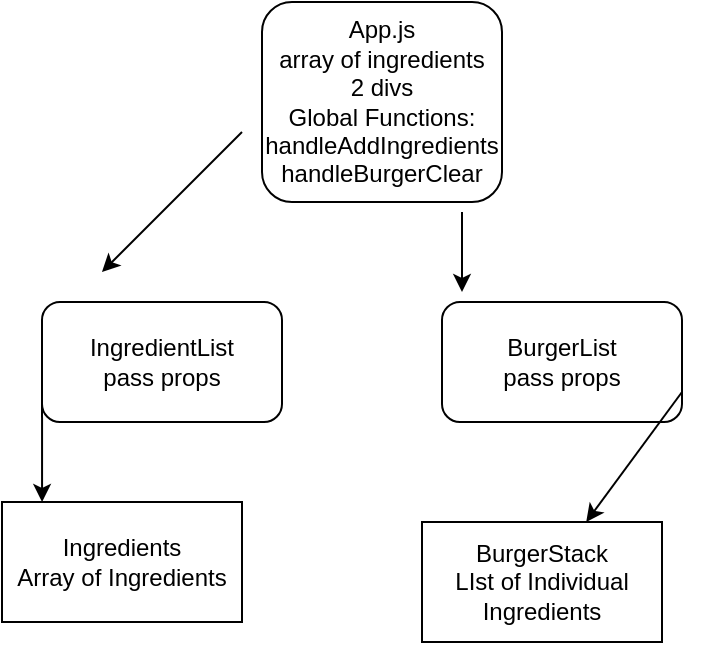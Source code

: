 <mxfile version="12.2.4" pages="1"><diagram id="6CKLinQb8CLp83BLNB5W" name="Page-1"><mxGraphModel dx="591" dy="474" grid="1" gridSize="10" guides="1" tooltips="1" connect="1" arrows="1" fold="1" page="1" pageScale="1" pageWidth="850" pageHeight="1100" math="0" shadow="0"><root><mxCell id="0"/><mxCell id="1" parent="0"/><mxCell id="2" value="App.js&lt;br&gt;array of ingredients&lt;br&gt;2 divs&lt;br&gt;Global Functions:&lt;br&gt;handleAddIngredients&lt;br&gt;handleBurgerClear" style="rounded=1;whiteSpace=wrap;html=1;" parent="1" vertex="1"><mxGeometry x="280" y="30" width="120" height="100" as="geometry"/></mxCell><mxCell id="3" value="BurgerList&lt;br&gt;pass props" style="rounded=1;whiteSpace=wrap;html=1;" parent="1" vertex="1"><mxGeometry x="370" y="180" width="120" height="60" as="geometry"/></mxCell><mxCell id="7" value="IngredientList&lt;br&gt;pass props" style="rounded=1;whiteSpace=wrap;html=1;" parent="1" vertex="1"><mxGeometry x="170" y="180" width="120" height="60" as="geometry"/></mxCell><mxCell id="8" value="" style="endArrow=classic;html=1;" parent="1" edge="1"><mxGeometry width="50" height="50" relative="1" as="geometry"><mxPoint x="270" y="95" as="sourcePoint"/><mxPoint x="200" y="165" as="targetPoint"/></mxGeometry></mxCell><mxCell id="10" value="" style="endArrow=classic;html=1;" parent="1" edge="1"><mxGeometry width="50" height="50" relative="1" as="geometry"><mxPoint x="380" y="135" as="sourcePoint"/><mxPoint x="380" y="175" as="targetPoint"/></mxGeometry></mxCell><mxCell id="11" value="Ingredients&lt;br&gt;Array of Ingredients" style="rounded=0;whiteSpace=wrap;html=1;" parent="1" vertex="1"><mxGeometry x="150" y="280" width="120" height="60" as="geometry"/></mxCell><mxCell id="12" value="BurgerStack&lt;br&gt;LIst of Individual Ingredients" style="rounded=0;whiteSpace=wrap;html=1;" parent="1" vertex="1"><mxGeometry x="360" y="290" width="120" height="60" as="geometry"/></mxCell><mxCell id="14" value="" style="endArrow=classic;html=1;entryX=0.167;entryY=0;entryDx=0;entryDy=0;entryPerimeter=0;" parent="1" target="11" edge="1"><mxGeometry width="50" height="50" relative="1" as="geometry"><mxPoint x="170" y="200" as="sourcePoint"/><mxPoint x="180" y="160" as="targetPoint"/></mxGeometry></mxCell><mxCell id="16" value="" style="endArrow=classic;html=1;exitX=1;exitY=0.75;exitDx=0;exitDy=0;" parent="1" source="3" target="12" edge="1"><mxGeometry width="50" height="50" relative="1" as="geometry"><mxPoint x="460" y="210" as="sourcePoint"/><mxPoint x="510" y="160" as="targetPoint"/></mxGeometry></mxCell></root></mxGraphModel></diagram></mxfile>